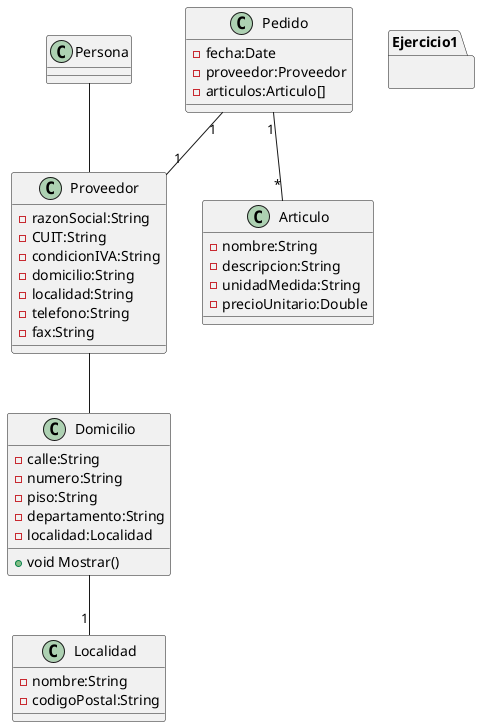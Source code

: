 @startuml
class Proveedor {
    -razonSocial:String
    -CUIT:String
    -condicionIVA:String
    -domicilio:String
    -localidad:String
    -telefono:String
    -fax:String
}

class Articulo {
    -nombre:String
    -descripcion:String
    -unidadMedida:String
    -precioUnitario:Double
}

class Pedido {
    -fecha:Date
    -proveedor:Proveedor
    -articulos:Articulo[]
}
class Localidad {
    -nombre:String
    -codigoPostal:String
}

class Domicilio {
    -calle:String
    -numero:String
    -piso:String
    -departamento:String
    -localidad:Localidad
    +void Mostrar()
}

package Ejercicio1 {
}

Pedido "1" -- "*" Articulo
Pedido "1" -- "1" Proveedor
Domicilio -- "1" Localidad
Proveedor -up- Persona
Proveedor -- Domicilio

@enduml